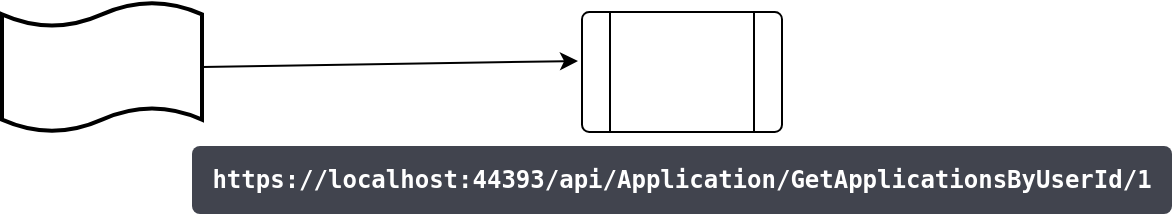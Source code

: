 <mxfile version="14.2.7" type="github">
  <diagram id="IyXLxoYIH0HVBuSRrlEt" name="Page-1">
    <mxGraphModel dx="1422" dy="762" grid="1" gridSize="10" guides="1" tooltips="1" connect="1" arrows="1" fold="1" page="1" pageScale="1" pageWidth="1169" pageHeight="827" math="0" shadow="0">
      <root>
        <mxCell id="0" />
        <mxCell id="1" parent="0" />
        <mxCell id="jnHIzOEA3kPczfQoFlIl-3" value="" style="shape=tape;whiteSpace=wrap;html=1;strokeWidth=2;size=0.19" vertex="1" parent="1">
          <mxGeometry x="50" y="160" width="100" height="65" as="geometry" />
        </mxCell>
        <mxCell id="jnHIzOEA3kPczfQoFlIl-4" value="&lt;pre class=&quot;microlight&quot; style=&quot;box-sizing: border-box ; margin-top: 0px ; margin-bottom: 0px ; padding: 10px ; word-break: break-word ; border-radius: 4px ; background: rgb(65 , 68 , 78) ; overflow-wrap: break-word ; font-weight: 600 ; color: rgb(255 , 255 , 255)&quot;&gt;https://localhost:44393/api/Application/GetApplicationsByUserId/1&lt;/pre&gt;" style="verticalLabelPosition=bottom;verticalAlign=top;html=1;shape=process;whiteSpace=wrap;rounded=1;size=0.14;arcSize=6;" vertex="1" parent="1">
          <mxGeometry x="340" y="165" width="100" height="60" as="geometry" />
        </mxCell>
        <mxCell id="jnHIzOEA3kPczfQoFlIl-5" value="" style="endArrow=classic;html=1;entryX=-0.02;entryY=0.408;entryDx=0;entryDy=0;entryPerimeter=0;exitX=1;exitY=0.5;exitDx=0;exitDy=0;exitPerimeter=0;" edge="1" parent="1" source="jnHIzOEA3kPczfQoFlIl-3" target="jnHIzOEA3kPczfQoFlIl-4">
          <mxGeometry width="50" height="50" relative="1" as="geometry">
            <mxPoint x="250" y="230" as="sourcePoint" />
            <mxPoint x="300" y="180" as="targetPoint" />
          </mxGeometry>
        </mxCell>
      </root>
    </mxGraphModel>
  </diagram>
</mxfile>
